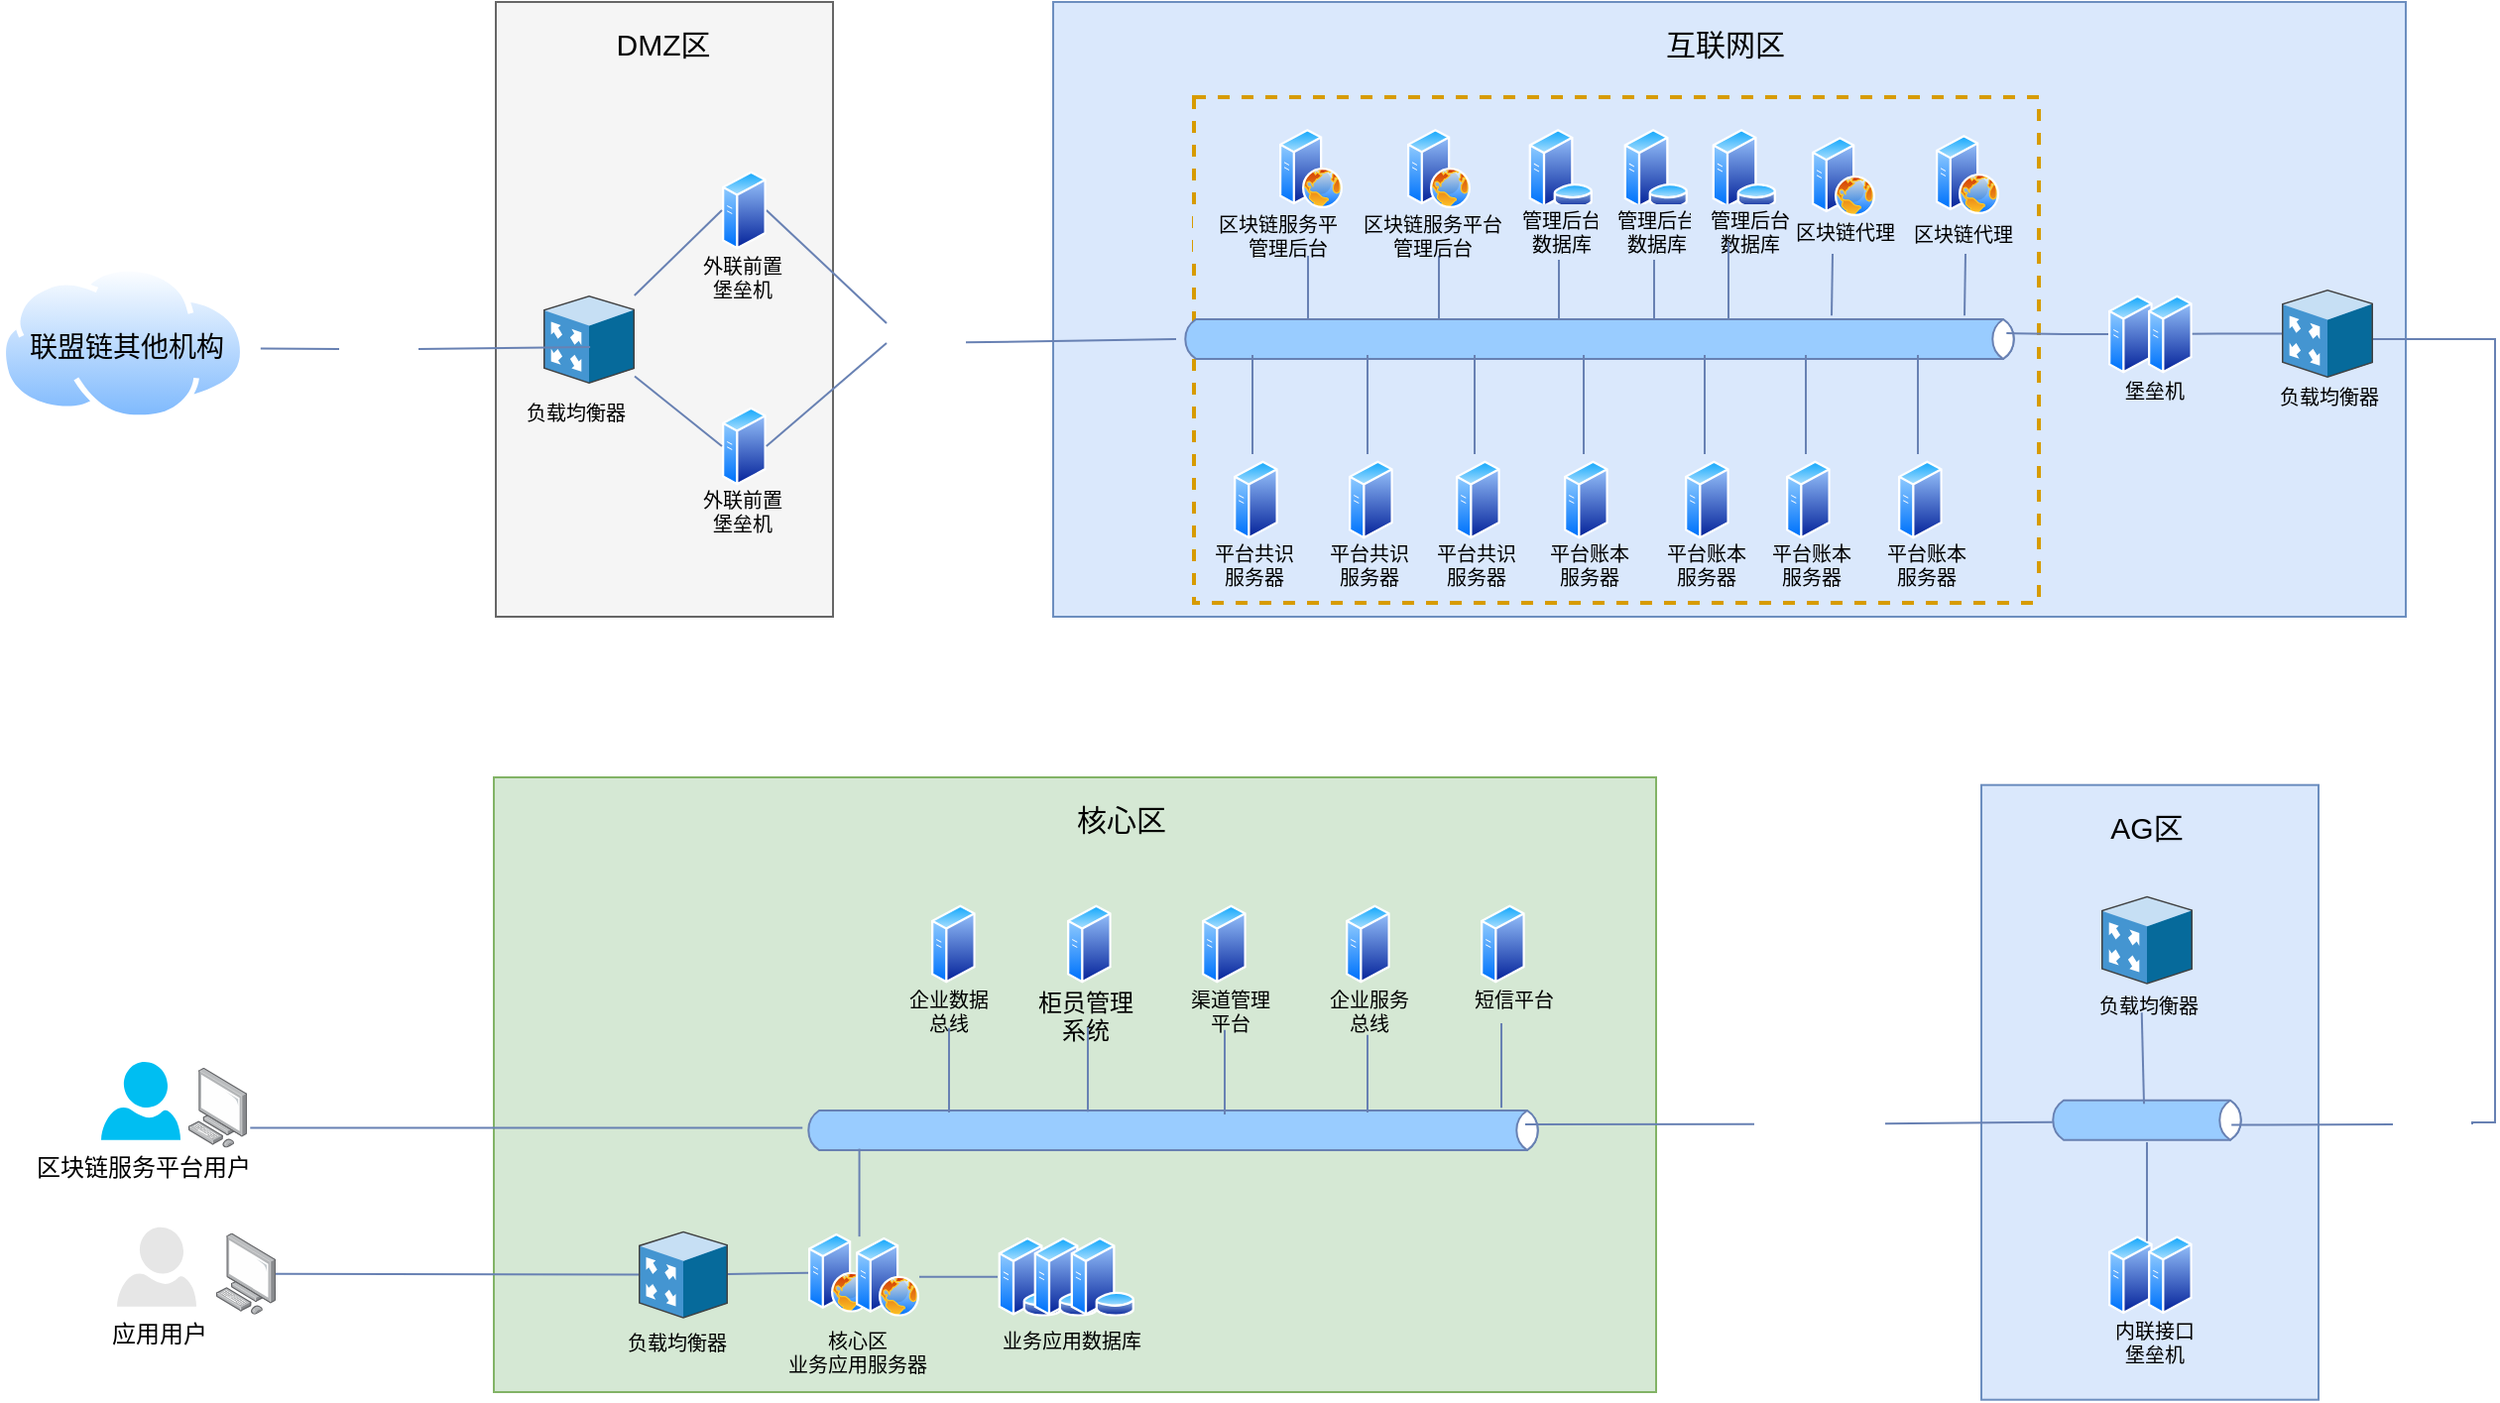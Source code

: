 <mxfile version="12.1.1" type="github" pages="1">
  <diagram id="5cKMBXo00QwnDW6Vnjaq" name="Page-1">
    <mxGraphModel dx="1864" dy="1138" grid="0" gridSize="10" guides="1" tooltips="1" connect="1" arrows="1" fold="1" page="1" pageScale="1" pageWidth="3300" pageHeight="4681" math="0" shadow="0">
      <root>
        <mxCell id="0"/>
        <mxCell id="1" parent="0"/>
        <mxCell id="jVW55D45m2aqDD3Mp7KM-1" value="" style="rounded=0;whiteSpace=wrap;html=1;strokeColor=#6c8ebf;strokeWidth=1;fillColor=#dae8fc;fontSize=12;align=center;" parent="1" vertex="1">
          <mxGeometry x="558" y="40" width="682" height="310" as="geometry"/>
        </mxCell>
        <mxCell id="jVW55D45m2aqDD3Mp7KM-130" value="" style="rounded=0;whiteSpace=wrap;html=1;fillColor=none;fontSize=10;dashed=1;strokeColor=#d79b00;strokeWidth=2;" parent="1" vertex="1">
          <mxGeometry x="629" y="88" width="426" height="255" as="geometry"/>
        </mxCell>
        <mxCell id="jVW55D45m2aqDD3Mp7KM-2" value="" style="rounded=0;whiteSpace=wrap;html=1;strokeColor=#666666;fillColor=#f5f5f5;fontSize=12;align=center;fontColor=#333333;" parent="1" vertex="1">
          <mxGeometry x="277" y="40" width="170" height="310" as="geometry"/>
        </mxCell>
        <mxCell id="jVW55D45m2aqDD3Mp7KM-3" value="" style="html=1;fillColor=#99CCFF;strokeColor=#6881B3;gradientColor=none;gradientDirection=north;strokeWidth=1;shape=mxgraph.networks.bus;gradientColor=none;gradientDirection=north;fontColor=#ffffff;perimeter=backbonePerimeter;backboneSize=20;align=center;fontSize=12;" parent="1" vertex="1">
          <mxGeometry x="622" y="205" width="423" height="10" as="geometry"/>
        </mxCell>
        <mxCell id="jVW55D45m2aqDD3Mp7KM-4" value="" style="strokeColor=#6881B3;edgeStyle=none;rounded=0;endArrow=none;html=1;strokeWidth=1;fontSize=12;" parent="1" edge="1">
          <mxGeometry relative="1" as="geometry">
            <mxPoint x="686.5" y="158" as="sourcePoint"/>
            <mxPoint x="686.5" y="200" as="targetPoint"/>
          </mxGeometry>
        </mxCell>
        <mxCell id="jVW55D45m2aqDD3Mp7KM-5" value="" style="strokeColor=#6881B3;edgeStyle=none;rounded=0;endArrow=none;html=1;strokeWidth=1;fontSize=12;" parent="1" edge="1">
          <mxGeometry relative="1" as="geometry">
            <mxPoint x="752.5" y="158" as="sourcePoint"/>
            <mxPoint x="752.5" y="200" as="targetPoint"/>
          </mxGeometry>
        </mxCell>
        <mxCell id="jVW55D45m2aqDD3Mp7KM-6" value="" style="strokeColor=#6881B3;edgeStyle=none;rounded=0;endArrow=none;html=1;strokeWidth=1;fontSize=12;" parent="1" edge="1">
          <mxGeometry relative="1" as="geometry">
            <mxPoint x="813" y="158" as="sourcePoint"/>
            <mxPoint x="813" y="200" as="targetPoint"/>
          </mxGeometry>
        </mxCell>
        <mxCell id="jVW55D45m2aqDD3Mp7KM-7" value="" style="strokeColor=#6881B3;edgeStyle=none;rounded=0;endArrow=none;html=1;strokeWidth=1;fontSize=12;" parent="1" edge="1">
          <mxGeometry relative="1" as="geometry">
            <mxPoint x="658.5" y="268" as="sourcePoint"/>
            <mxPoint x="658.5" y="218" as="targetPoint"/>
          </mxGeometry>
        </mxCell>
        <mxCell id="jVW55D45m2aqDD3Mp7KM-8" value="" style="strokeColor=#6881B3;edgeStyle=none;rounded=0;endArrow=none;html=1;strokeWidth=1;fontSize=12;" parent="1" edge="1">
          <mxGeometry relative="1" as="geometry">
            <mxPoint x="825.5" y="268" as="sourcePoint"/>
            <mxPoint x="825.5" y="218" as="targetPoint"/>
            <Array as="points">
              <mxPoint x="825.5" y="248"/>
            </Array>
          </mxGeometry>
        </mxCell>
        <mxCell id="jVW55D45m2aqDD3Mp7KM-9" value="" style="shape=image;html=1;verticalAlign=top;verticalLabelPosition=bottom;labelBackgroundColor=#ffffff;imageAspect=0;aspect=fixed;image=https://cdn4.iconfinder.com/data/icons/VISTA/networking/png/128/firewall.png;strokeColor=#6881B3;fillColor=#99CCFF;fontSize=12;align=center;" parent="1" vertex="1">
          <mxGeometry x="198" y="195" width="40" height="40" as="geometry"/>
        </mxCell>
        <mxCell id="jVW55D45m2aqDD3Mp7KM-10" value="" style="endArrow=none;html=1;fontSize=12;entryX=0;entryY=0.5;entryDx=0;entryDy=0;exitX=1.114;exitY=0.482;exitDx=0;exitDy=0;exitPerimeter=0;strokeColor=#6881B3;" parent="1" target="jVW55D45m2aqDD3Mp7KM-9" edge="1">
          <mxGeometry width="50" height="50" relative="1" as="geometry">
            <mxPoint x="158.42" y="214.762" as="sourcePoint"/>
            <mxPoint x="215" y="252" as="targetPoint"/>
          </mxGeometry>
        </mxCell>
        <mxCell id="jVW55D45m2aqDD3Mp7KM-11" value="" style="shadow=0;dashed=0;html=1;labelPosition=center;verticalLabelPosition=bottom;verticalAlign=top;align=center;outlineConnect=0;shape=mxgraph.veeam.3d.proxy_appliance;direction=east;" parent="1" vertex="1">
          <mxGeometry x="301" y="188" width="46" height="44.562" as="geometry"/>
        </mxCell>
        <mxCell id="jVW55D45m2aqDD3Mp7KM-12" value="&lt;font style=&quot;font-size: 15px&quot;&gt;DMZ区&lt;/font&gt;" style="text;html=1;resizable=0;points=[];autosize=1;align=center;verticalAlign=top;spacingTop=-4;fontSize=12;" parent="1" vertex="1">
          <mxGeometry x="332" y="50" width="58" height="15" as="geometry"/>
        </mxCell>
        <mxCell id="jVW55D45m2aqDD3Mp7KM-13" value="" style="endArrow=none;html=1;strokeColor=#6881B3;strokeWidth=1;fontSize=12;exitX=1;exitY=0.5;exitDx=0;exitDy=0;entryX=0.512;entryY=0.583;entryDx=0;entryDy=0;entryPerimeter=0;" parent="1" source="jVW55D45m2aqDD3Mp7KM-9" target="jVW55D45m2aqDD3Mp7KM-11" edge="1">
          <mxGeometry width="50" height="50" relative="1" as="geometry">
            <mxPoint x="217" y="205" as="sourcePoint"/>
            <mxPoint x="327" y="132" as="targetPoint"/>
          </mxGeometry>
        </mxCell>
        <mxCell id="jVW55D45m2aqDD3Mp7KM-14" value="&lt;font style=&quot;font-size: 15px&quot;&gt;互联网区&lt;/font&gt;" style="text;html=1;resizable=0;points=[];autosize=1;align=left;verticalAlign=top;spacingTop=-4;fontSize=12;" parent="1" vertex="1">
          <mxGeometry x="864.5" y="50" width="70" height="15" as="geometry"/>
        </mxCell>
        <mxCell id="jVW55D45m2aqDD3Mp7KM-15" value="" style="shape=image;html=1;verticalAlign=top;verticalLabelPosition=bottom;labelBackgroundColor=#ffffff;imageAspect=0;aspect=fixed;image=https://cdn4.iconfinder.com/data/icons/VISTA/networking/png/128/firewall.png;strokeColor=#6881B3;fillColor=#99CCFF;fontSize=12;align=center;" parent="1" vertex="1">
          <mxGeometry x="474" y="192" width="40" height="40" as="geometry"/>
        </mxCell>
        <mxCell id="jVW55D45m2aqDD3Mp7KM-16" value="" style="endArrow=none;html=1;strokeColor=#6881B3;strokeWidth=1;fontSize=12;exitX=1;exitY=0.5;exitDx=0;exitDy=0;entryX=0;entryY=0.25;entryDx=0;entryDy=0;" parent="1" source="jVW55D45m2aqDD3Mp7KM-80" target="jVW55D45m2aqDD3Mp7KM-15" edge="1">
          <mxGeometry width="50" height="50" relative="1" as="geometry">
            <mxPoint x="400.4" y="217.12" as="sourcePoint"/>
            <mxPoint x="537" y="262" as="targetPoint"/>
          </mxGeometry>
        </mxCell>
        <mxCell id="jVW55D45m2aqDD3Mp7KM-18" value="" style="endArrow=none;html=1;strokeColor=#6881B3;strokeWidth=1;fontSize=12;" parent="1" source="jVW55D45m2aqDD3Mp7KM-15" edge="1">
          <mxGeometry width="50" height="50" relative="1" as="geometry">
            <mxPoint x="554" y="292" as="sourcePoint"/>
            <mxPoint x="620" y="210" as="targetPoint"/>
          </mxGeometry>
        </mxCell>
        <mxCell id="jVW55D45m2aqDD3Mp7KM-19" value="外联前置&lt;br style=&quot;font-size: 10px&quot;&gt;堡垒机" style="text;html=1;resizable=0;points=[];autosize=1;align=center;verticalAlign=top;spacingTop=-4;fontSize=10;" parent="1" vertex="1">
          <mxGeometry x="376" y="165" width="50" height="24" as="geometry"/>
        </mxCell>
        <mxCell id="jVW55D45m2aqDD3Mp7KM-24" value="区块链服务平台&lt;br&gt;管理后台" style="text;html=1;resizable=0;points=[];autosize=1;align=center;verticalAlign=top;spacingTop=-4;fontSize=10;fillColor=#DAE8FC;" parent="1" vertex="1">
          <mxGeometry x="628.5" y="144" width="94" height="24" as="geometry"/>
        </mxCell>
        <mxCell id="jVW55D45m2aqDD3Mp7KM-28" value="平台共识&lt;br&gt;服务器&lt;br style=&quot;font-size: 10px&quot;&gt;" style="text;html=1;resizable=0;points=[];autosize=1;align=center;verticalAlign=top;spacingTop=-4;fontSize=10;" parent="1" vertex="1">
          <mxGeometry x="629.5" y="310" width="58" height="24" as="geometry"/>
        </mxCell>
        <mxCell id="jVW55D45m2aqDD3Mp7KM-29" value="" style="aspect=fixed;perimeter=ellipsePerimeter;html=1;align=center;shadow=0;dashed=0;spacingTop=3;image;image=img/lib/active_directory/generic_server.svg;strokeColor=#6881B3;strokeWidth=1;fillColor=#99CCFF;fontSize=8;" parent="1" vertex="1">
          <mxGeometry x="649" y="271" width="22.4" height="40" as="geometry"/>
        </mxCell>
        <mxCell id="jVW55D45m2aqDD3Mp7KM-30" value="平台账本&lt;br&gt;服务器" style="text;html=1;resizable=0;points=[];autosize=1;align=center;verticalAlign=top;spacingTop=-4;fontSize=10;" parent="1" vertex="1">
          <mxGeometry x="798.5" y="310" width="58" height="24" as="geometry"/>
        </mxCell>
        <mxCell id="jVW55D45m2aqDD3Mp7KM-31" value="" style="rounded=0;whiteSpace=wrap;html=1;strokeColor=#6c8ebf;strokeWidth=1;fillColor=#dae8fc;fontSize=8;align=center;" parent="1" vertex="1">
          <mxGeometry x="1026" y="434.853" width="170" height="310" as="geometry"/>
        </mxCell>
        <mxCell id="jVW55D45m2aqDD3Mp7KM-32" value="&lt;font style=&quot;font-size: 15px&quot;&gt;AG区&lt;/font&gt;" style="text;html=1;resizable=0;points=[];autosize=1;align=center;verticalAlign=top;spacingTop=-4;fontSize=12;" parent="1" vertex="1">
          <mxGeometry x="1085.5" y="444.853" width="47" height="15" as="geometry"/>
        </mxCell>
        <mxCell id="jVW55D45m2aqDD3Mp7KM-33" value="负载均衡器" style="text;html=1;resizable=0;points=[];autosize=1;align=center;verticalAlign=top;spacingTop=-4;fontSize=10;" parent="1" vertex="1">
          <mxGeometry x="287" y="239" width="60" height="10" as="geometry"/>
        </mxCell>
        <mxCell id="jVW55D45m2aqDD3Mp7KM-35" value="" style="shadow=0;dashed=0;html=1;labelPosition=center;verticalLabelPosition=bottom;verticalAlign=top;align=center;outlineConnect=0;shape=mxgraph.veeam.3d.proxy_appliance;direction=east;" parent="1" vertex="1">
          <mxGeometry x="1086.5" y="490.853" width="46" height="44.562" as="geometry"/>
        </mxCell>
        <mxCell id="jVW55D45m2aqDD3Mp7KM-36" value="负载均衡器" style="text;html=1;resizable=0;points=[];autosize=1;align=center;verticalAlign=top;spacingTop=-4;fontSize=10;" parent="1" vertex="1">
          <mxGeometry x="1079.5" y="537.853" width="60" height="10" as="geometry"/>
        </mxCell>
        <mxCell id="jVW55D45m2aqDD3Mp7KM-37" value="" style="html=1;fillColor=#99CCFF;strokeColor=#6881B3;gradientColor=none;gradientDirection=north;strokeWidth=1;shape=mxgraph.networks.bus;gradientColor=none;gradientDirection=north;fontColor=#ffffff;perimeter=backbonePerimeter;backboneSize=20;align=center;fontSize=12;" parent="1" vertex="1">
          <mxGeometry x="1059.5" y="598.853" width="100" height="10" as="geometry"/>
        </mxCell>
        <mxCell id="jVW55D45m2aqDD3Mp7KM-140" style="edgeStyle=orthogonalEdgeStyle;rounded=0;orthogonalLoop=1;jettySize=auto;html=1;exitX=1;exitY=0.5;exitDx=0;exitDy=0;strokeColor=#6881B3;endArrow=none;endFill=0;" parent="1" source="jVW55D45m2aqDD3Mp7KM-39" target="jVW55D45m2aqDD3Mp7KM-137" edge="1">
          <mxGeometry relative="1" as="geometry">
            <Array as="points">
              <mxPoint x="1285" y="605"/>
              <mxPoint x="1285" y="210"/>
            </Array>
          </mxGeometry>
        </mxCell>
        <mxCell id="jVW55D45m2aqDD3Mp7KM-39" value="" style="shape=image;html=1;verticalAlign=top;verticalLabelPosition=bottom;labelBackgroundColor=#ffffff;imageAspect=0;aspect=fixed;image=https://cdn4.iconfinder.com/data/icons/VISTA/networking/png/128/firewall.png;strokeColor=#6881B3;fillColor=#99CCFF;fontSize=12;align=center;" parent="1" vertex="1">
          <mxGeometry x="1233.5" y="586" width="40" height="40" as="geometry"/>
        </mxCell>
        <mxCell id="jVW55D45m2aqDD3Mp7KM-40" value="" style="endArrow=none;html=1;strokeColor=#6881B3;strokeWidth=1;fontSize=8;exitX=0.485;exitY=-0.318;exitDx=0;exitDy=0;exitPerimeter=0;entryX=0.456;entryY=1.182;entryDx=0;entryDy=0;entryPerimeter=0;" parent="1" source="jVW55D45m2aqDD3Mp7KM-37" target="jVW55D45m2aqDD3Mp7KM-36" edge="1">
          <mxGeometry width="50" height="50" relative="1" as="geometry">
            <mxPoint x="1190.5" y="589.853" as="sourcePoint"/>
            <mxPoint x="1240.5" y="539.853" as="targetPoint"/>
          </mxGeometry>
        </mxCell>
        <mxCell id="jVW55D45m2aqDD3Mp7KM-41" value="" style="group" parent="1" vertex="1" connectable="0">
          <mxGeometry x="1090" y="661.853" width="42.4" height="40" as="geometry"/>
        </mxCell>
        <mxCell id="jVW55D45m2aqDD3Mp7KM-42" value="" style="aspect=fixed;perimeter=ellipsePerimeter;html=1;align=center;shadow=0;dashed=0;spacingTop=3;image;image=img/lib/active_directory/generic_server.svg;strokeColor=#6881B3;strokeWidth=1;fillColor=#99CCFF;fontSize=8;" parent="jVW55D45m2aqDD3Mp7KM-41" vertex="1">
          <mxGeometry width="22.4" height="40" as="geometry"/>
        </mxCell>
        <mxCell id="jVW55D45m2aqDD3Mp7KM-43" value="" style="aspect=fixed;perimeter=ellipsePerimeter;html=1;align=center;shadow=0;dashed=0;spacingTop=3;image;image=img/lib/active_directory/generic_server.svg;strokeColor=#6881B3;strokeWidth=1;fillColor=#99CCFF;fontSize=8;" parent="jVW55D45m2aqDD3Mp7KM-41" vertex="1">
          <mxGeometry x="20" width="22.4" height="40" as="geometry"/>
        </mxCell>
        <mxCell id="jVW55D45m2aqDD3Mp7KM-44" value="内联接口&lt;br style=&quot;font-size: 10px;&quot;&gt;堡垒机" style="text;html=1;resizable=0;points=[];autosize=1;align=center;verticalAlign=top;spacingTop=-4;fontSize=10;" parent="1" vertex="1">
          <mxGeometry x="1087.5" y="701.853" width="50" height="20" as="geometry"/>
        </mxCell>
        <mxCell id="jVW55D45m2aqDD3Mp7KM-45" value="" style="strokeColor=#6881B3;edgeStyle=none;rounded=0;endArrow=none;html=1;strokeWidth=1;fontSize=12;" parent="1" edge="1">
          <mxGeometry relative="1" as="geometry">
            <mxPoint x="1109.5" y="664.853" as="sourcePoint"/>
            <mxPoint x="1109.5" y="615.0" as="targetPoint"/>
            <Array as="points">
              <mxPoint x="1109.5" y="641.853"/>
            </Array>
          </mxGeometry>
        </mxCell>
        <mxCell id="jVW55D45m2aqDD3Mp7KM-46" value="" style="rounded=0;whiteSpace=wrap;html=1;strokeColor=#82b366;strokeWidth=1;fillColor=#d5e8d4;fontSize=8;align=center;" parent="1" vertex="1">
          <mxGeometry x="276" y="431" width="586" height="310" as="geometry"/>
        </mxCell>
        <mxCell id="jVW55D45m2aqDD3Mp7KM-47" value="" style="html=1;fillColor=#99CCFF;strokeColor=#6881B3;gradientColor=none;gradientDirection=north;strokeWidth=1;shape=mxgraph.networks.bus;gradientColor=none;gradientDirection=north;fontColor=#ffffff;perimeter=backbonePerimeter;backboneSize=20;align=center;" parent="1" vertex="1">
          <mxGeometry x="432" y="599" width="373" height="20" as="geometry"/>
        </mxCell>
        <mxCell id="jVW55D45m2aqDD3Mp7KM-48" value="" style="strokeColor=#6881B3;edgeStyle=none;rounded=0;endArrow=none;html=1;strokeWidth=1;fontSize=8;" parent="1" edge="1">
          <mxGeometry relative="1" as="geometry">
            <mxPoint x="505.5" y="557.353" as="sourcePoint"/>
            <mxPoint x="505.5" y="600.029" as="targetPoint"/>
          </mxGeometry>
        </mxCell>
        <mxCell id="jVW55D45m2aqDD3Mp7KM-49" value="" style="strokeColor=#6881B3;edgeStyle=none;rounded=0;endArrow=none;html=1;strokeWidth=1;fontSize=8;" parent="1" edge="1">
          <mxGeometry relative="1" as="geometry">
            <mxPoint x="644.5" y="558.353" as="sourcePoint"/>
            <mxPoint x="644.5" y="601.029" as="targetPoint"/>
          </mxGeometry>
        </mxCell>
        <mxCell id="jVW55D45m2aqDD3Mp7KM-50" value="" style="strokeColor=#6881B3;edgeStyle=none;rounded=0;endArrow=none;html=1;strokeWidth=1;fontSize=8;" parent="1" edge="1">
          <mxGeometry relative="1" as="geometry">
            <mxPoint x="716.5" y="560.853" as="sourcePoint"/>
            <mxPoint x="716.5" y="600.02" as="targetPoint"/>
          </mxGeometry>
        </mxCell>
        <mxCell id="jVW55D45m2aqDD3Mp7KM-51" value="" style="shadow=0;dashed=0;html=1;labelPosition=center;verticalLabelPosition=bottom;verticalAlign=top;align=center;outlineConnect=0;shape=mxgraph.veeam.3d.proxy_appliance;direction=east;" parent="1" vertex="1">
          <mxGeometry x="349" y="659.853" width="45" height="44" as="geometry"/>
        </mxCell>
        <mxCell id="jVW55D45m2aqDD3Mp7KM-52" value="负载均衡器" style="text;html=1;resizable=0;points=[];autosize=1;align=center;verticalAlign=top;spacingTop=-4;fontSize=10;" parent="1" vertex="1">
          <mxGeometry x="338" y="707.853" width="60" height="10" as="geometry"/>
        </mxCell>
        <mxCell id="jVW55D45m2aqDD3Mp7KM-53" value="" style="aspect=fixed;perimeter=ellipsePerimeter;html=1;align=center;shadow=0;dashed=0;spacingTop=3;image;image=img/lib/active_directory/generic_server.svg;strokeColor=#6881B3;strokeWidth=1;fillColor=#99CCFF;fontSize=8;" parent="1" vertex="1">
          <mxGeometry x="705.5" y="495" width="22.4" height="40" as="geometry"/>
        </mxCell>
        <mxCell id="jVW55D45m2aqDD3Mp7KM-54" value="" style="aspect=fixed;perimeter=ellipsePerimeter;html=1;align=center;shadow=0;dashed=0;spacingTop=3;image;image=img/lib/active_directory/generic_server.svg;strokeColor=#6881B3;strokeWidth=1;fillColor=#99CCFF;fontSize=8;" parent="1" vertex="1">
          <mxGeometry x="633" y="495" width="22.4" height="40" as="geometry"/>
        </mxCell>
        <mxCell id="jVW55D45m2aqDD3Mp7KM-55" value="企业服务&lt;br&gt;总线" style="text;html=1;resizable=0;points=[];autosize=1;align=center;verticalAlign=top;spacingTop=-4;fontSize=10;" parent="1" vertex="1">
          <mxGeometry x="688" y="535" width="58" height="24" as="geometry"/>
        </mxCell>
        <mxCell id="jVW55D45m2aqDD3Mp7KM-56" value="渠道管理&lt;br&gt;平台" style="text;html=1;resizable=0;points=[];autosize=1;align=center;verticalAlign=top;spacingTop=-4;fontSize=10;" parent="1" vertex="1">
          <mxGeometry x="618" y="535" width="58" height="24" as="geometry"/>
        </mxCell>
        <mxCell id="jVW55D45m2aqDD3Mp7KM-57" value="" style="aspect=fixed;perimeter=ellipsePerimeter;html=1;align=center;shadow=0;dashed=0;spacingTop=3;image;image=img/lib/active_directory/generic_server.svg;strokeColor=#6881B3;strokeWidth=1;fillColor=#99CCFF;fontSize=8;" parent="1" vertex="1">
          <mxGeometry x="496.5" y="495" width="22.4" height="40" as="geometry"/>
        </mxCell>
        <mxCell id="jVW55D45m2aqDD3Mp7KM-58" value="企业数据&lt;br&gt;总线" style="text;html=1;resizable=0;points=[];autosize=1;align=center;verticalAlign=top;spacingTop=-4;fontSize=10;" parent="1" vertex="1">
          <mxGeometry x="476" y="534.853" width="58" height="24" as="geometry"/>
        </mxCell>
        <mxCell id="jVW55D45m2aqDD3Mp7KM-59" value="" style="group" parent="1" vertex="1" connectable="0">
          <mxGeometry x="434.5" y="660.853" width="56" height="40" as="geometry"/>
        </mxCell>
        <mxCell id="jVW55D45m2aqDD3Mp7KM-60" value="" style="aspect=fixed;perimeter=ellipsePerimeter;html=1;align=center;shadow=0;dashed=0;spacingTop=3;image;image=img/lib/active_directory/web_server.svg;strokeColor=#6881B3;strokeWidth=1;fillColor=#99CCFF;fontSize=12;" parent="jVW55D45m2aqDD3Mp7KM-59" vertex="1">
          <mxGeometry width="32" height="40" as="geometry"/>
        </mxCell>
        <mxCell id="jVW55D45m2aqDD3Mp7KM-61" value="" style="aspect=fixed;perimeter=ellipsePerimeter;html=1;align=center;shadow=0;dashed=0;spacingTop=3;image;image=img/lib/active_directory/web_server.svg;strokeColor=#6881B3;strokeWidth=1;fillColor=#99CCFF;fontSize=12;" parent="jVW55D45m2aqDD3Mp7KM-59" vertex="1">
          <mxGeometry x="24" y="2" width="32" height="40" as="geometry"/>
        </mxCell>
        <mxCell id="jVW55D45m2aqDD3Mp7KM-62" value="核心区&lt;br&gt;业务应用服务器" style="text;html=1;resizable=0;points=[];autosize=1;align=center;verticalAlign=top;spacingTop=-4;fontSize=10;" parent="1" vertex="1">
          <mxGeometry x="418.5" y="706.853" width="80" height="24" as="geometry"/>
        </mxCell>
        <mxCell id="jVW55D45m2aqDD3Mp7KM-63" value="业务应用数据库" style="text;html=1;resizable=0;points=[];autosize=1;align=center;verticalAlign=top;spacingTop=-4;fontSize=10;" parent="1" vertex="1">
          <mxGeometry x="519.5" y="706.853" width="94" height="12" as="geometry"/>
        </mxCell>
        <mxCell id="jVW55D45m2aqDD3Mp7KM-64" value="" style="aspect=fixed;perimeter=ellipsePerimeter;html=1;align=center;shadow=0;dashed=0;spacingTop=3;image;image=img/lib/active_directory/database_server.svg;strokeColor=#6881B3;strokeWidth=1;fillColor=#99CCFF;fontSize=8;" parent="1" vertex="1">
          <mxGeometry x="530" y="662.853" width="32.8" height="40" as="geometry"/>
        </mxCell>
        <mxCell id="jVW55D45m2aqDD3Mp7KM-65" value="" style="aspect=fixed;perimeter=ellipsePerimeter;html=1;align=center;shadow=0;dashed=0;spacingTop=3;image;image=img/lib/active_directory/database_server.svg;strokeColor=#6881B3;strokeWidth=1;fillColor=#99CCFF;fontSize=8;" parent="1" vertex="1">
          <mxGeometry x="548" y="662.853" width="32.8" height="40" as="geometry"/>
        </mxCell>
        <mxCell id="jVW55D45m2aqDD3Mp7KM-66" value="" style="aspect=fixed;perimeter=ellipsePerimeter;html=1;align=center;shadow=0;dashed=0;spacingTop=3;image;image=img/lib/active_directory/database_server.svg;strokeColor=#6881B3;strokeWidth=1;fillColor=#99CCFF;fontSize=8;" parent="1" vertex="1">
          <mxGeometry x="566.5" y="662.853" width="32.8" height="40" as="geometry"/>
        </mxCell>
        <mxCell id="jVW55D45m2aqDD3Mp7KM-67" value="&lt;font style=&quot;font-size: 15px&quot;&gt;核心区&lt;/font&gt;" style="text;html=1;resizable=0;points=[];autosize=1;align=center;verticalAlign=top;spacingTop=-4;fontSize=12;" parent="1" vertex="1">
          <mxGeometry x="564.5" y="441.353" width="55" height="15" as="geometry"/>
        </mxCell>
        <mxCell id="jVW55D45m2aqDD3Mp7KM-68" value="" style="shape=image;html=1;verticalAlign=top;verticalLabelPosition=bottom;labelBackgroundColor=#ffffff;imageAspect=0;aspect=fixed;image=https://cdn4.iconfinder.com/data/icons/VISTA/networking/png/128/firewall.png;strokeColor=#6881B3;fillColor=#99CCFF;fontSize=12;align=center;" parent="1" vertex="1">
          <mxGeometry x="911.5" y="585.853" width="40" height="40" as="geometry"/>
        </mxCell>
        <mxCell id="jVW55D45m2aqDD3Mp7KM-69" value="" style="points=[];aspect=fixed;html=1;align=center;shadow=0;dashed=0;image;image=img/lib/allied_telesis/computer_and_terminals/Personal_Computer.svg;strokeColor=#6881B3;fillColor=#99CCFF;fontSize=12;" parent="1" vertex="1">
          <mxGeometry x="122" y="577.45" width="29.5" height="40.317" as="geometry"/>
        </mxCell>
        <mxCell id="jVW55D45m2aqDD3Mp7KM-70" value="" style="verticalLabelPosition=bottom;html=1;verticalAlign=top;align=center;strokeColor=none;fillColor=#00BEF2;shape=mxgraph.azure.user;" parent="1" vertex="1">
          <mxGeometry x="78" y="574.5" width="40" height="39.333" as="geometry"/>
        </mxCell>
        <mxCell id="jVW55D45m2aqDD3Mp7KM-71" value="区块链服务平台用户" style="text;html=1;resizable=0;points=[];autosize=1;align=center;verticalAlign=top;spacingTop=-4;fontSize=12;" parent="1" vertex="1">
          <mxGeometry x="40" y="617.833" width="118" height="14" as="geometry"/>
        </mxCell>
        <mxCell id="jVW55D45m2aqDD3Mp7KM-72" value="" style="endArrow=none;html=1;strokeColor=#6881B3;exitX=0.926;exitY=0.743;exitDx=0;exitDy=0;exitPerimeter=0;entryX=0;entryY=0.5;entryDx=0;entryDy=0;" parent="1" source="jVW55D45m2aqDD3Mp7KM-37" target="jVW55D45m2aqDD3Mp7KM-39" edge="1">
          <mxGeometry width="50" height="50" relative="1" as="geometry">
            <mxPoint x="1227" y="701" as="sourcePoint"/>
            <mxPoint x="1277" y="651" as="targetPoint"/>
          </mxGeometry>
        </mxCell>
        <mxCell id="jVW55D45m2aqDD3Mp7KM-73" value="" style="points=[];aspect=fixed;html=1;align=center;shadow=0;dashed=0;image;image=img/lib/allied_telesis/computer_and_terminals/Personal_Computer.svg;strokeColor=#6881B3;fillColor=#99CCFF;fontSize=12;" parent="1" vertex="1">
          <mxGeometry x="136" y="660.853" width="30" height="41" as="geometry"/>
        </mxCell>
        <mxCell id="jVW55D45m2aqDD3Mp7KM-74" value="" style="verticalLabelPosition=bottom;html=1;verticalAlign=top;align=center;strokeColor=none;fillColor=#E6E6E6;shape=mxgraph.azure.user;" parent="1" vertex="1">
          <mxGeometry x="86" y="657.853" width="40" height="40" as="geometry"/>
        </mxCell>
        <mxCell id="jVW55D45m2aqDD3Mp7KM-75" value="应用用户" style="text;html=1;resizable=0;points=[];autosize=1;align=center;verticalAlign=top;spacingTop=-4;fontSize=12;" parent="1" vertex="1">
          <mxGeometry x="78" y="701.853" width="58" height="14" as="geometry"/>
        </mxCell>
        <mxCell id="jVW55D45m2aqDD3Mp7KM-76" value="" style="endArrow=none;html=1;strokeColor=#6881B3;entryX=0;entryY=0.5;entryDx=0;entryDy=0;" parent="1" target="jVW55D45m2aqDD3Mp7KM-68" edge="1">
          <mxGeometry width="50" height="50" relative="1" as="geometry">
            <mxPoint x="796" y="606" as="sourcePoint"/>
            <mxPoint x="770" y="640" as="targetPoint"/>
          </mxGeometry>
        </mxCell>
        <mxCell id="jVW55D45m2aqDD3Mp7KM-77" value="" style="endArrow=none;html=1;strokeColor=#6881B3;entryX=0.024;entryY=0.6;entryDx=0;entryDy=0;entryPerimeter=0;" parent="1" target="jVW55D45m2aqDD3Mp7KM-37" edge="1">
          <mxGeometry width="50" height="50" relative="1" as="geometry">
            <mxPoint x="977.5" y="605.661" as="sourcePoint"/>
            <mxPoint x="880" y="604" as="targetPoint"/>
          </mxGeometry>
        </mxCell>
        <mxCell id="jVW55D45m2aqDD3Mp7KM-78" value="" style="endArrow=none;html=1;strokeColor=#6881B3;" parent="1" source="jVW55D45m2aqDD3Mp7KM-73" target="jVW55D45m2aqDD3Mp7KM-51" edge="1">
          <mxGeometry width="50" height="50" relative="1" as="geometry">
            <mxPoint x="249" y="615" as="sourcePoint"/>
            <mxPoint x="299" y="565" as="targetPoint"/>
          </mxGeometry>
        </mxCell>
        <mxCell id="jVW55D45m2aqDD3Mp7KM-79" value="" style="aspect=fixed;perimeter=ellipsePerimeter;html=1;align=center;shadow=0;dashed=0;spacingTop=3;image;image=img/lib/active_directory/generic_server.svg;strokeColor=#6881B3;strokeWidth=1;fillColor=#99CCFF;fontSize=8;" parent="1" vertex="1">
          <mxGeometry x="391" y="244" width="22.4" height="40" as="geometry"/>
        </mxCell>
        <mxCell id="jVW55D45m2aqDD3Mp7KM-80" value="" style="aspect=fixed;perimeter=ellipsePerimeter;html=1;align=center;shadow=0;dashed=0;spacingTop=3;image;image=img/lib/active_directory/generic_server.svg;strokeColor=#6881B3;strokeWidth=1;fillColor=#99CCFF;fontSize=8;" parent="1" vertex="1">
          <mxGeometry x="391" y="125" width="22.4" height="40" as="geometry"/>
        </mxCell>
        <mxCell id="jVW55D45m2aqDD3Mp7KM-81" value="外联前置&lt;br style=&quot;font-size: 10px&quot;&gt;堡垒机" style="text;html=1;resizable=0;points=[];autosize=1;align=center;verticalAlign=top;spacingTop=-4;fontSize=10;" parent="1" vertex="1">
          <mxGeometry x="376" y="282.5" width="50" height="24" as="geometry"/>
        </mxCell>
        <mxCell id="jVW55D45m2aqDD3Mp7KM-82" value="" style="endArrow=none;html=1;entryX=0;entryY=0.5;entryDx=0;entryDy=0;strokeColor=#6881B3;" parent="1" source="jVW55D45m2aqDD3Mp7KM-11" target="jVW55D45m2aqDD3Mp7KM-80" edge="1">
          <mxGeometry width="50" height="50" relative="1" as="geometry">
            <mxPoint x="337" y="173" as="sourcePoint"/>
            <mxPoint x="387" y="123" as="targetPoint"/>
          </mxGeometry>
        </mxCell>
        <mxCell id="jVW55D45m2aqDD3Mp7KM-83" value="" style="endArrow=none;html=1;strokeColor=#6881B3;exitX=0;exitY=0.5;exitDx=0;exitDy=0;" parent="1" source="jVW55D45m2aqDD3Mp7KM-79" target="jVW55D45m2aqDD3Mp7KM-11" edge="1">
          <mxGeometry width="50" height="50" relative="1" as="geometry">
            <mxPoint x="294" y="353" as="sourcePoint"/>
            <mxPoint x="344" y="303" as="targetPoint"/>
          </mxGeometry>
        </mxCell>
        <mxCell id="jVW55D45m2aqDD3Mp7KM-84" value="" style="endArrow=none;html=1;strokeColor=#6881B3;exitX=1;exitY=0.5;exitDx=0;exitDy=0;entryX=0;entryY=0.5;entryDx=0;entryDy=0;" parent="1" source="jVW55D45m2aqDD3Mp7KM-79" target="jVW55D45m2aqDD3Mp7KM-15" edge="1">
          <mxGeometry width="50" height="50" relative="1" as="geometry">
            <mxPoint x="472" y="366" as="sourcePoint"/>
            <mxPoint x="522" y="316" as="targetPoint"/>
          </mxGeometry>
        </mxCell>
        <mxCell id="jVW55D45m2aqDD3Mp7KM-88" value="" style="aspect=fixed;perimeter=ellipsePerimeter;html=1;align=center;shadow=0;dashed=0;spacingTop=3;image;image=img/lib/active_directory/web_server.svg;strokeColor=#6881B3;strokeWidth=1;fillColor=#99CCFF;fontSize=12;" parent="1" vertex="1">
          <mxGeometry x="672" y="104" width="32" height="40" as="geometry"/>
        </mxCell>
        <mxCell id="jVW55D45m2aqDD3Mp7KM-89" value="" style="aspect=fixed;perimeter=ellipsePerimeter;html=1;align=center;shadow=0;dashed=0;spacingTop=3;image;image=img/lib/active_directory/web_server.svg;strokeColor=#6881B3;strokeWidth=1;fillColor=#99CCFF;fontSize=12;" parent="1" vertex="1">
          <mxGeometry x="736.5" y="104" width="32" height="40" as="geometry"/>
        </mxCell>
        <mxCell id="jVW55D45m2aqDD3Mp7KM-90" value="区块链服务平台&lt;br&gt;管理后台" style="text;html=1;resizable=0;points=[];autosize=1;align=center;verticalAlign=top;spacingTop=-4;fontSize=10;fillColor=#DAE8FC;" parent="1" vertex="1">
          <mxGeometry x="701.5" y="144" width="94" height="24" as="geometry"/>
        </mxCell>
        <mxCell id="jVW55D45m2aqDD3Mp7KM-91" value="" style="aspect=fixed;perimeter=ellipsePerimeter;html=1;align=center;shadow=0;dashed=0;spacingTop=3;image;image=img/lib/active_directory/database_server.svg;strokeColor=#6881B3;strokeWidth=1;fillColor=#99CCFF;fontSize=8;" parent="1" vertex="1">
          <mxGeometry x="797.5" y="104" width="32.8" height="40" as="geometry"/>
        </mxCell>
        <mxCell id="jVW55D45m2aqDD3Mp7KM-92" value="管理后台&lt;br style=&quot;font-size: 10px;&quot;&gt;数据库" style="text;html=1;resizable=0;points=[];autosize=1;align=center;verticalAlign=top;spacingTop=-4;fillColor=#DAE8FC;fontSize=10;" parent="1" vertex="1">
          <mxGeometry x="784.5" y="142" width="58" height="28" as="geometry"/>
        </mxCell>
        <mxCell id="jVW55D45m2aqDD3Mp7KM-93" value="" style="strokeColor=#6881B3;edgeStyle=none;rounded=0;endArrow=none;html=1;strokeWidth=1;fontSize=12;" parent="1" edge="1">
          <mxGeometry relative="1" as="geometry">
            <mxPoint x="861" y="157.5" as="sourcePoint"/>
            <mxPoint x="861" y="199.676" as="targetPoint"/>
          </mxGeometry>
        </mxCell>
        <mxCell id="jVW55D45m2aqDD3Mp7KM-94" value="" style="aspect=fixed;perimeter=ellipsePerimeter;html=1;align=center;shadow=0;dashed=0;spacingTop=3;image;image=img/lib/active_directory/database_server.svg;strokeColor=#6881B3;strokeWidth=1;fillColor=#99CCFF;fontSize=8;" parent="1" vertex="1">
          <mxGeometry x="845.5" y="104" width="32.8" height="40" as="geometry"/>
        </mxCell>
        <mxCell id="jVW55D45m2aqDD3Mp7KM-95" value="管理后台&lt;br style=&quot;font-size: 10px;&quot;&gt;数据库" style="text;html=1;resizable=0;points=[];autosize=1;align=center;verticalAlign=top;spacingTop=-4;fillColor=#DAE8FC;fontSize=10;" parent="1" vertex="1">
          <mxGeometry x="832.5" y="142" width="58" height="28" as="geometry"/>
        </mxCell>
        <mxCell id="jVW55D45m2aqDD3Mp7KM-97" value="" style="aspect=fixed;perimeter=ellipsePerimeter;html=1;align=center;shadow=0;dashed=0;spacingTop=3;image;image=img/lib/active_directory/database_server.svg;strokeColor=#6881B3;strokeWidth=1;fillColor=#99CCFF;fontSize=8;" parent="1" vertex="1">
          <mxGeometry x="890" y="104" width="32.8" height="40" as="geometry"/>
        </mxCell>
        <mxCell id="jVW55D45m2aqDD3Mp7KM-99" value="" style="strokeColor=#6881B3;edgeStyle=none;rounded=0;endArrow=none;html=1;strokeWidth=1;fontSize=12;" parent="1" edge="1">
          <mxGeometry relative="1" as="geometry">
            <mxPoint x="716.5" y="268" as="sourcePoint"/>
            <mxPoint x="716.5" y="218" as="targetPoint"/>
          </mxGeometry>
        </mxCell>
        <mxCell id="jVW55D45m2aqDD3Mp7KM-100" value="平台共识&lt;br&gt;服务器&lt;br style=&quot;font-size: 10px&quot;&gt;" style="text;html=1;resizable=0;points=[];autosize=1;align=center;verticalAlign=top;spacingTop=-4;fontSize=10;" parent="1" vertex="1">
          <mxGeometry x="687.5" y="310" width="58" height="24" as="geometry"/>
        </mxCell>
        <mxCell id="jVW55D45m2aqDD3Mp7KM-101" value="" style="aspect=fixed;perimeter=ellipsePerimeter;html=1;align=center;shadow=0;dashed=0;spacingTop=3;image;image=img/lib/active_directory/generic_server.svg;strokeColor=#6881B3;strokeWidth=1;fillColor=#99CCFF;fontSize=8;" parent="1" vertex="1">
          <mxGeometry x="707" y="271" width="22.4" height="40" as="geometry"/>
        </mxCell>
        <mxCell id="jVW55D45m2aqDD3Mp7KM-102" value="" style="strokeColor=#6881B3;edgeStyle=none;rounded=0;endArrow=none;html=1;strokeWidth=1;fontSize=12;" parent="1" edge="1">
          <mxGeometry relative="1" as="geometry">
            <mxPoint x="770.5" y="268" as="sourcePoint"/>
            <mxPoint x="770.5" y="218" as="targetPoint"/>
          </mxGeometry>
        </mxCell>
        <mxCell id="jVW55D45m2aqDD3Mp7KM-103" value="平台共识&lt;br&gt;服务器&lt;br style=&quot;font-size: 10px&quot;&gt;" style="text;html=1;resizable=0;points=[];autosize=1;align=center;verticalAlign=top;spacingTop=-4;fontSize=10;" parent="1" vertex="1">
          <mxGeometry x="741.5" y="310" width="58" height="24" as="geometry"/>
        </mxCell>
        <mxCell id="jVW55D45m2aqDD3Mp7KM-104" value="" style="aspect=fixed;perimeter=ellipsePerimeter;html=1;align=center;shadow=0;dashed=0;spacingTop=3;image;image=img/lib/active_directory/generic_server.svg;strokeColor=#6881B3;strokeWidth=1;fillColor=#99CCFF;fontSize=8;" parent="1" vertex="1">
          <mxGeometry x="761" y="271" width="22.4" height="40" as="geometry"/>
        </mxCell>
        <mxCell id="jVW55D45m2aqDD3Mp7KM-105" value="" style="aspect=fixed;perimeter=ellipsePerimeter;html=1;align=center;shadow=0;dashed=0;spacingTop=3;image;image=img/lib/active_directory/generic_server.svg;strokeColor=#6881B3;strokeWidth=1;fillColor=#99CCFF;fontSize=8;" parent="1" vertex="1">
          <mxGeometry x="815.5" y="271" width="22.4" height="40" as="geometry"/>
        </mxCell>
        <mxCell id="jVW55D45m2aqDD3Mp7KM-106" value="" style="strokeColor=#6881B3;edgeStyle=none;rounded=0;endArrow=none;html=1;strokeWidth=1;fontSize=12;" parent="1" edge="1">
          <mxGeometry relative="1" as="geometry">
            <mxPoint x="886.5" y="268" as="sourcePoint"/>
            <mxPoint x="886.5" y="218" as="targetPoint"/>
            <Array as="points">
              <mxPoint x="886.5" y="248"/>
            </Array>
          </mxGeometry>
        </mxCell>
        <mxCell id="jVW55D45m2aqDD3Mp7KM-107" value="平台账本&lt;br&gt;服务器" style="text;html=1;resizable=0;points=[];autosize=1;align=center;verticalAlign=top;spacingTop=-4;fontSize=10;" parent="1" vertex="1">
          <mxGeometry x="857.5" y="310" width="58" height="24" as="geometry"/>
        </mxCell>
        <mxCell id="jVW55D45m2aqDD3Mp7KM-108" value="" style="aspect=fixed;perimeter=ellipsePerimeter;html=1;align=center;shadow=0;dashed=0;spacingTop=3;image;image=img/lib/active_directory/generic_server.svg;strokeColor=#6881B3;strokeWidth=1;fillColor=#99CCFF;fontSize=8;" parent="1" vertex="1">
          <mxGeometry x="876.5" y="271" width="22.4" height="40" as="geometry"/>
        </mxCell>
        <mxCell id="jVW55D45m2aqDD3Mp7KM-109" value="" style="strokeColor=#6881B3;edgeStyle=none;rounded=0;endArrow=none;html=1;strokeWidth=1;fontSize=12;" parent="1" edge="1">
          <mxGeometry relative="1" as="geometry">
            <mxPoint x="937.5" y="268" as="sourcePoint"/>
            <mxPoint x="937.5" y="218" as="targetPoint"/>
            <Array as="points">
              <mxPoint x="937.5" y="248"/>
            </Array>
          </mxGeometry>
        </mxCell>
        <mxCell id="jVW55D45m2aqDD3Mp7KM-110" value="平台账本&lt;br&gt;服务器" style="text;html=1;resizable=0;points=[];autosize=1;align=center;verticalAlign=top;spacingTop=-4;fontSize=10;" parent="1" vertex="1">
          <mxGeometry x="910.5" y="310" width="58" height="24" as="geometry"/>
        </mxCell>
        <mxCell id="jVW55D45m2aqDD3Mp7KM-111" value="" style="aspect=fixed;perimeter=ellipsePerimeter;html=1;align=center;shadow=0;dashed=0;spacingTop=3;image;image=img/lib/active_directory/generic_server.svg;strokeColor=#6881B3;strokeWidth=1;fillColor=#99CCFF;fontSize=8;" parent="1" vertex="1">
          <mxGeometry x="927.5" y="271" width="22.4" height="40" as="geometry"/>
        </mxCell>
        <mxCell id="jVW55D45m2aqDD3Mp7KM-112" value="" style="strokeColor=#6881B3;edgeStyle=none;rounded=0;endArrow=none;html=1;strokeWidth=1;fontSize=12;" parent="1" edge="1">
          <mxGeometry relative="1" as="geometry">
            <mxPoint x="994" y="268" as="sourcePoint"/>
            <mxPoint x="994" y="218" as="targetPoint"/>
            <Array as="points">
              <mxPoint x="994" y="248"/>
            </Array>
          </mxGeometry>
        </mxCell>
        <mxCell id="jVW55D45m2aqDD3Mp7KM-113" value="平台账本&lt;br&gt;服务器" style="text;html=1;resizable=0;points=[];autosize=1;align=center;verticalAlign=top;spacingTop=-4;fontSize=10;" parent="1" vertex="1">
          <mxGeometry x="969" y="310" width="58" height="24" as="geometry"/>
        </mxCell>
        <mxCell id="jVW55D45m2aqDD3Mp7KM-114" value="" style="aspect=fixed;perimeter=ellipsePerimeter;html=1;align=center;shadow=0;dashed=0;spacingTop=3;image;image=img/lib/active_directory/generic_server.svg;strokeColor=#6881B3;strokeWidth=1;fillColor=#99CCFF;fontSize=8;" parent="1" vertex="1">
          <mxGeometry x="984" y="271" width="22.4" height="40" as="geometry"/>
        </mxCell>
        <mxCell id="jVW55D45m2aqDD3Mp7KM-116" value="" style="endArrow=none;html=1;strokeColor=#6881B3;entryX=0;entryY=0.5;entryDx=0;entryDy=0;" parent="1" source="jVW55D45m2aqDD3Mp7KM-51" target="jVW55D45m2aqDD3Mp7KM-60" edge="1">
          <mxGeometry width="50" height="50" relative="1" as="geometry">
            <mxPoint x="416" y="709" as="sourcePoint"/>
            <mxPoint x="466" y="659" as="targetPoint"/>
          </mxGeometry>
        </mxCell>
        <mxCell id="jVW55D45m2aqDD3Mp7KM-117" style="edgeStyle=orthogonalEdgeStyle;rounded=0;orthogonalLoop=1;jettySize=auto;html=1;endArrow=none;endFill=0;strokeColor=#6881B3;" parent="1" source="jVW55D45m2aqDD3Mp7KM-61" target="jVW55D45m2aqDD3Mp7KM-64" edge="1">
          <mxGeometry relative="1" as="geometry"/>
        </mxCell>
        <mxCell id="jVW55D45m2aqDD3Mp7KM-118" value="" style="aspect=fixed;perimeter=ellipsePerimeter;html=1;align=center;shadow=0;dashed=0;spacingTop=3;image;image=img/lib/active_directory/generic_server.svg;strokeColor=#6881B3;strokeWidth=1;fillColor=#99CCFF;fontSize=8;" parent="1" vertex="1">
          <mxGeometry x="773.5" y="495" width="22.4" height="40" as="geometry"/>
        </mxCell>
        <mxCell id="jVW55D45m2aqDD3Mp7KM-119" value="短信平台" style="text;html=1;resizable=0;points=[];autosize=1;align=center;verticalAlign=top;spacingTop=-4;fontSize=10;" parent="1" vertex="1">
          <mxGeometry x="761" y="535" width="58" height="14" as="geometry"/>
        </mxCell>
        <mxCell id="jVW55D45m2aqDD3Mp7KM-120" value="" style="aspect=fixed;perimeter=ellipsePerimeter;html=1;align=center;shadow=0;dashed=0;spacingTop=3;image;image=img/lib/active_directory/generic_server.svg;strokeColor=#6881B3;strokeWidth=1;fillColor=#99CCFF;fontSize=8;" parent="1" vertex="1">
          <mxGeometry x="565" y="495" width="22.4" height="40" as="geometry"/>
        </mxCell>
        <mxCell id="jVW55D45m2aqDD3Mp7KM-121" value="柜员管理&lt;br&gt;系统" style="text;html=1;resizable=0;points=[];autosize=1;align=center;verticalAlign=top;spacingTop=-4;" parent="1" vertex="1">
          <mxGeometry x="545" y="535" width="58" height="28" as="geometry"/>
        </mxCell>
        <mxCell id="jVW55D45m2aqDD3Mp7KM-122" style="edgeStyle=orthogonalEdgeStyle;rounded=0;orthogonalLoop=1;jettySize=auto;html=1;exitX=0.5;exitY=0;exitDx=0;exitDy=0;entryX=0.049;entryY=0.864;entryDx=0;entryDy=0;entryPerimeter=0;endArrow=none;endFill=0;strokeColor=#6881B3;" parent="1" edge="1">
          <mxGeometry relative="1" as="geometry">
            <mxPoint x="460.286" y="662.571" as="sourcePoint"/>
            <mxPoint x="460.286" y="618.286" as="targetPoint"/>
          </mxGeometry>
        </mxCell>
        <mxCell id="jVW55D45m2aqDD3Mp7KM-123" value="" style="endArrow=none;html=1;strokeColor=#6881B3;entryX=-0.001;entryY=0.436;entryDx=0;entryDy=0;entryPerimeter=0;exitX=1.056;exitY=0.751;exitDx=0;exitDy=0;exitPerimeter=0;" parent="1" source="jVW55D45m2aqDD3Mp7KM-69" target="jVW55D45m2aqDD3Mp7KM-47" edge="1">
          <mxGeometry width="50" height="50" relative="1" as="geometry">
            <mxPoint x="315" y="620" as="sourcePoint"/>
            <mxPoint x="365" y="570" as="targetPoint"/>
          </mxGeometry>
        </mxCell>
        <mxCell id="jVW55D45m2aqDD3Mp7KM-131" value="" style="strokeColor=#6881B3;edgeStyle=none;rounded=0;endArrow=none;html=1;strokeWidth=1;fontSize=8;" parent="1" edge="1">
          <mxGeometry relative="1" as="geometry">
            <mxPoint x="575.5" y="557" as="sourcePoint"/>
            <mxPoint x="575.5" y="599.676" as="targetPoint"/>
          </mxGeometry>
        </mxCell>
        <mxCell id="jVW55D45m2aqDD3Mp7KM-132" value="" style="strokeColor=#6881B3;edgeStyle=none;rounded=0;endArrow=none;html=1;strokeWidth=1;fontSize=8;" parent="1" edge="1">
          <mxGeometry relative="1" as="geometry">
            <mxPoint x="784" y="555" as="sourcePoint"/>
            <mxPoint x="784" y="597.676" as="targetPoint"/>
          </mxGeometry>
        </mxCell>
        <mxCell id="jVW55D45m2aqDD3Mp7KM-149" value="" style="edgeStyle=orthogonalEdgeStyle;rounded=0;orthogonalLoop=1;jettySize=auto;html=1;endArrow=none;endFill=0;strokeColor=#6881B3;fontSize=10;" parent="1" source="jVW55D45m2aqDD3Mp7KM-137" target="jVW55D45m2aqDD3Mp7KM-146" edge="1">
          <mxGeometry relative="1" as="geometry"/>
        </mxCell>
        <mxCell id="jVW55D45m2aqDD3Mp7KM-137" value="" style="shadow=0;dashed=0;html=1;labelPosition=center;verticalLabelPosition=bottom;verticalAlign=top;align=center;outlineConnect=0;shape=mxgraph.veeam.3d.proxy_appliance;direction=east;" parent="1" vertex="1">
          <mxGeometry x="1177.5" y="185" width="46" height="44.562" as="geometry"/>
        </mxCell>
        <mxCell id="jVW55D45m2aqDD3Mp7KM-138" value="负载均衡器" style="text;html=1;resizable=0;points=[];autosize=1;align=center;verticalAlign=top;spacingTop=-4;fontSize=10;" parent="1" vertex="1">
          <mxGeometry x="1170.5" y="231" width="60" height="10" as="geometry"/>
        </mxCell>
        <mxCell id="jVW55D45m2aqDD3Mp7KM-143" value="区块链代理" style="text;html=1;resizable=0;points=[];autosize=1;align=left;verticalAlign=top;spacingTop=-4;fontSize=10;" parent="1" vertex="1">
          <mxGeometry x="990" y="149" width="80" height="20" as="geometry"/>
        </mxCell>
        <mxCell id="jVW55D45m2aqDD3Mp7KM-145" value="" style="group" parent="1" vertex="1" connectable="0">
          <mxGeometry x="1090" y="187.5" width="42.4" height="40" as="geometry"/>
        </mxCell>
        <mxCell id="jVW55D45m2aqDD3Mp7KM-146" value="" style="aspect=fixed;perimeter=ellipsePerimeter;html=1;align=center;shadow=0;dashed=0;spacingTop=3;image;image=img/lib/active_directory/generic_server.svg;strokeColor=#6881B3;strokeWidth=1;fillColor=#99CCFF;fontSize=8;" parent="jVW55D45m2aqDD3Mp7KM-145" vertex="1">
          <mxGeometry width="22.4" height="40" as="geometry"/>
        </mxCell>
        <mxCell id="jVW55D45m2aqDD3Mp7KM-147" value="" style="aspect=fixed;perimeter=ellipsePerimeter;html=1;align=center;shadow=0;dashed=0;spacingTop=3;image;image=img/lib/active_directory/generic_server.svg;strokeColor=#6881B3;strokeWidth=1;fillColor=#99CCFF;fontSize=8;" parent="jVW55D45m2aqDD3Mp7KM-145" vertex="1">
          <mxGeometry x="20" width="22.4" height="40" as="geometry"/>
        </mxCell>
        <mxCell id="jVW55D45m2aqDD3Mp7KM-148" value="堡垒机" style="text;html=1;resizable=0;points=[];autosize=1;align=center;verticalAlign=top;spacingTop=-4;fontSize=10;" parent="1" vertex="1">
          <mxGeometry x="1092.5" y="227.5" width="40" height="12" as="geometry"/>
        </mxCell>
        <mxCell id="jVW55D45m2aqDD3Mp7KM-150" style="edgeStyle=orthogonalEdgeStyle;rounded=0;orthogonalLoop=1;jettySize=auto;html=1;exitX=0;exitY=0.5;exitDx=0;exitDy=0;entryX=0.985;entryY=0.2;entryDx=0;entryDy=0;entryPerimeter=0;endArrow=none;endFill=0;strokeColor=#6881B3;fontSize=10;" parent="1" source="jVW55D45m2aqDD3Mp7KM-146" target="jVW55D45m2aqDD3Mp7KM-3" edge="1">
          <mxGeometry relative="1" as="geometry"/>
        </mxCell>
        <mxCell id="jVW55D45m2aqDD3Mp7KM-151" value="" style="aspect=fixed;perimeter=ellipsePerimeter;html=1;align=center;shadow=0;dashed=0;spacingTop=3;image;image=img/lib/active_directory/internet_cloud.svg;fontSize=10;" parent="1" vertex="1">
          <mxGeometry x="27" y="173" width="124" height="78" as="geometry"/>
        </mxCell>
        <mxCell id="jVW55D45m2aqDD3Mp7KM-152" value="联盟链其他机构" style="text;html=1;resizable=0;points=[];autosize=1;align=left;verticalAlign=top;spacingTop=-4;fontSize=14;" parent="1" vertex="1">
          <mxGeometry x="40" y="203" width="80" height="12" as="geometry"/>
        </mxCell>
        <mxCell id="jVW55D45m2aqDD3Mp7KM-98" value="管理后台&lt;br style=&quot;font-size: 10px;&quot;&gt;数据库" style="text;html=1;resizable=0;points=[];autosize=1;align=center;verticalAlign=top;spacingTop=-4;fillColor=#DAE8FC;fontSize=10;" parent="1" vertex="1">
          <mxGeometry x="879.5" y="142" width="58" height="28" as="geometry"/>
        </mxCell>
        <mxCell id="jVW55D45m2aqDD3Mp7KM-134" value="" style="aspect=fixed;perimeter=ellipsePerimeter;html=1;align=center;shadow=0;dashed=0;spacingTop=3;image;image=img/lib/active_directory/web_server.svg;strokeColor=#6881B3;strokeWidth=1;fillColor=#99CCFF;fontSize=12;" parent="1" vertex="1">
          <mxGeometry x="1003" y="107" width="32" height="40" as="geometry"/>
        </mxCell>
        <mxCell id="jVW55D45m2aqDD3Mp7KM-155" value="" style="aspect=fixed;perimeter=ellipsePerimeter;html=1;align=center;shadow=0;dashed=0;spacingTop=3;image;image=img/lib/active_directory/web_server.svg;strokeColor=#6881B3;strokeWidth=1;fillColor=#99CCFF;fontSize=12;" parent="1" vertex="1">
          <mxGeometry x="940.5" y="108" width="32" height="40" as="geometry"/>
        </mxCell>
        <mxCell id="jVW55D45m2aqDD3Mp7KM-156" value="区块链代理" style="text;html=1;resizable=0;points=[];autosize=1;align=center;verticalAlign=top;spacingTop=-4;fontSize=10;" parent="1" vertex="1">
          <mxGeometry x="917" y="148" width="80" height="17" as="geometry"/>
        </mxCell>
        <mxCell id="jVW55D45m2aqDD3Mp7KM-157" value="" style="strokeColor=#6881B3;edgeStyle=none;rounded=0;endArrow=none;html=1;strokeWidth=1;fontSize=12;" parent="1" edge="1">
          <mxGeometry relative="1" as="geometry">
            <mxPoint x="898.5" y="161" as="sourcePoint"/>
            <mxPoint x="898.5" y="200" as="targetPoint"/>
          </mxGeometry>
        </mxCell>
        <mxCell id="jVW55D45m2aqDD3Mp7KM-158" value="" style="strokeColor=#6881B3;edgeStyle=none;rounded=0;endArrow=none;html=1;strokeWidth=1;fontSize=12;" parent="1" edge="1">
          <mxGeometry relative="1" as="geometry">
            <mxPoint x="951" y="167" as="sourcePoint"/>
            <mxPoint x="950.5" y="198.176" as="targetPoint"/>
          </mxGeometry>
        </mxCell>
        <mxCell id="jVW55D45m2aqDD3Mp7KM-159" value="" style="strokeColor=#6881B3;edgeStyle=none;rounded=0;endArrow=none;html=1;strokeWidth=1;fontSize=12;" parent="1" edge="1">
          <mxGeometry relative="1" as="geometry">
            <mxPoint x="1018" y="167" as="sourcePoint"/>
            <mxPoint x="1017.5" y="198.176" as="targetPoint"/>
          </mxGeometry>
        </mxCell>
      </root>
    </mxGraphModel>
  </diagram>
</mxfile>
